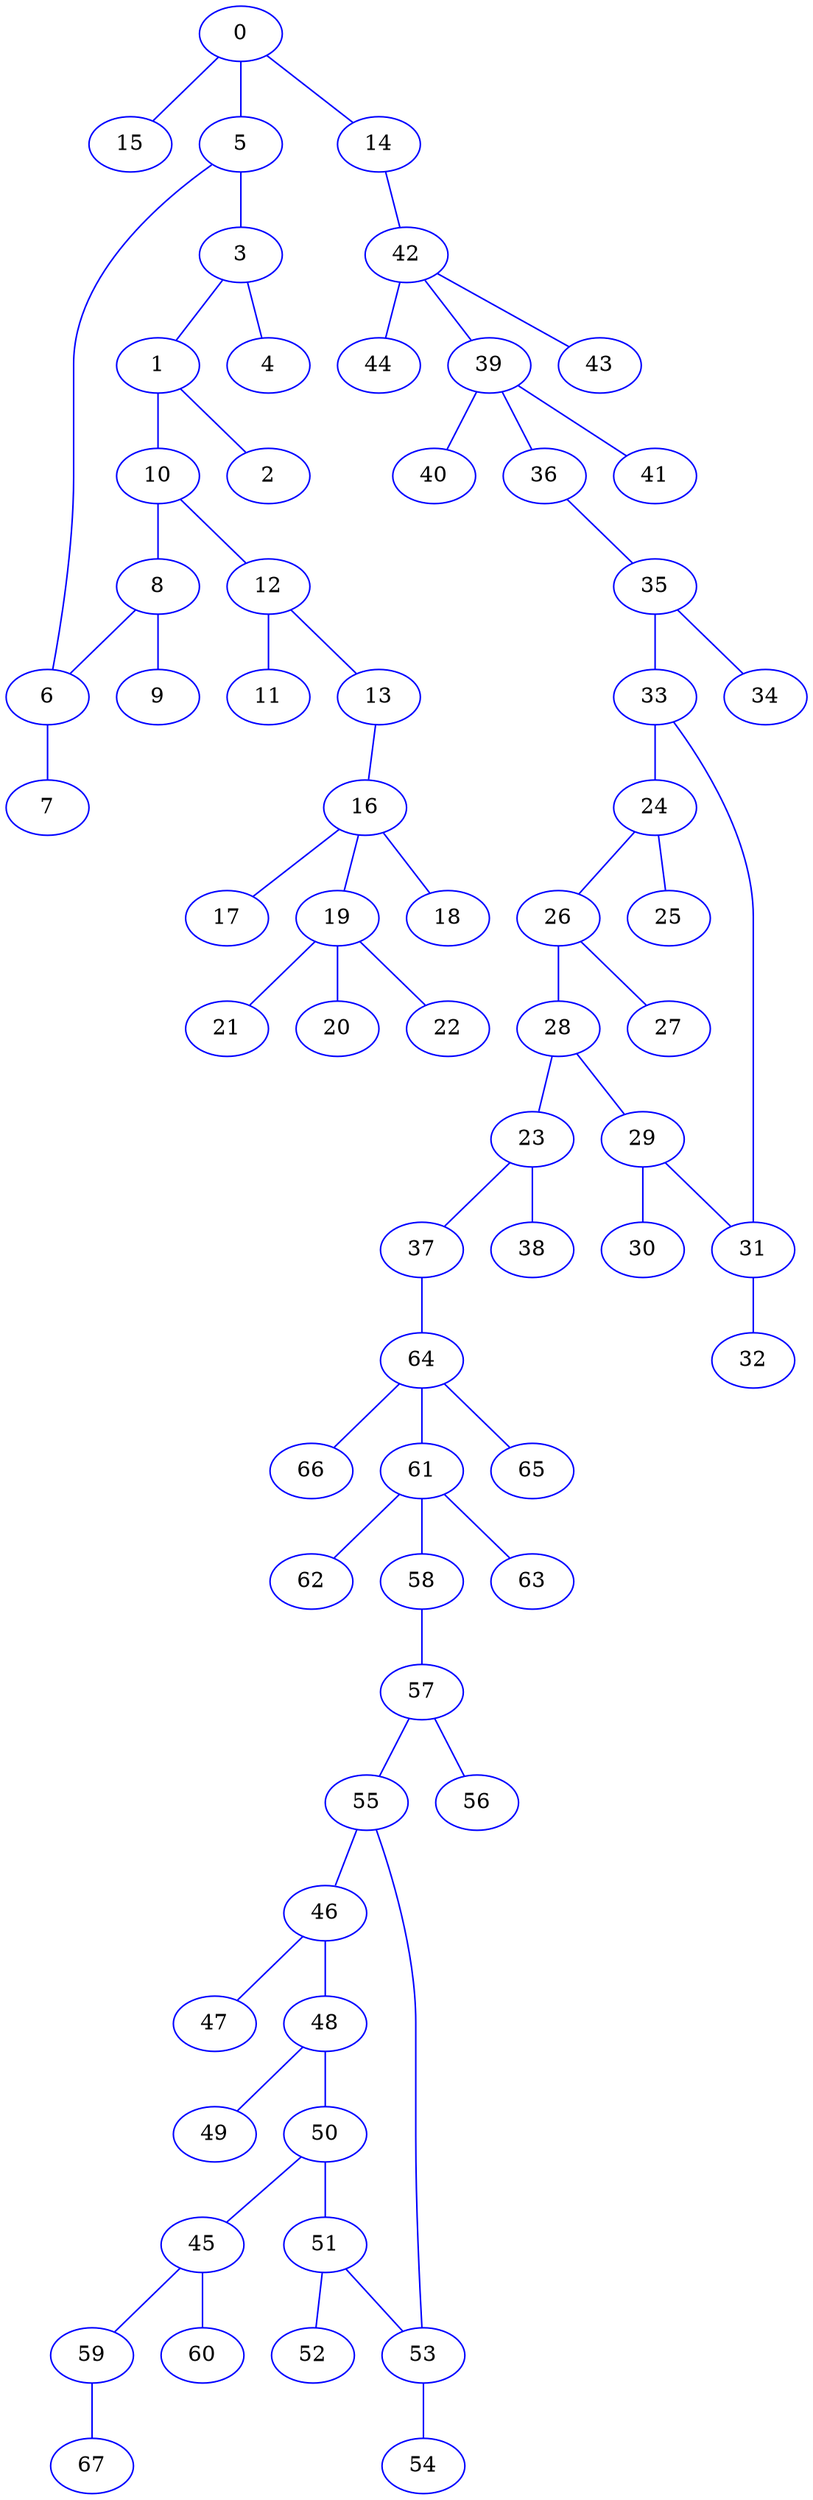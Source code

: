 strict graph "" {
	0	[color=blue];
	15	[color=blue];
	0 -- 15	[color=blue];
	5	[color=blue];
	0 -- 5	[color=blue];
	14	[color=blue];
	0 -- 14	[color=blue];
	3	[color=blue];
	5 -- 3	[color=blue];
	6	[color=blue];
	5 -- 6	[color=blue];
	42	[color=blue];
	14 -- 42	[color=blue];
	1	[color=blue];
	3 -- 1	[color=blue];
	4	[color=blue];
	3 -- 4	[color=blue];
	7	[color=blue];
	6 -- 7	[color=blue];
	10	[color=blue];
	1 -- 10	[color=blue];
	2	[color=blue];
	1 -- 2	[color=blue];
	8	[color=blue];
	10 -- 8	[color=blue];
	12	[color=blue];
	10 -- 12	[color=blue];
	8 -- 6	[color=blue];
	9	[color=blue];
	8 -- 9	[color=blue];
	11	[color=blue];
	12 -- 11	[color=blue];
	13	[color=blue];
	12 -- 13	[color=blue];
	16	[color=blue];
	13 -- 16	[color=blue];
	17	[color=blue];
	16 -- 17	[color=blue];
	19	[color=blue];
	16 -- 19	[color=blue];
	18	[color=blue];
	16 -- 18	[color=blue];
	21	[color=blue];
	19 -- 21	[color=blue];
	20	[color=blue];
	19 -- 20	[color=blue];
	22	[color=blue];
	19 -- 22	[color=blue];
	44	[color=blue];
	42 -- 44	[color=blue];
	39	[color=blue];
	42 -- 39	[color=blue];
	43	[color=blue];
	42 -- 43	[color=blue];
	40	[color=blue];
	39 -- 40	[color=blue];
	36	[color=blue];
	39 -- 36	[color=blue];
	41	[color=blue];
	39 -- 41	[color=blue];
	35	[color=blue];
	36 -- 35	[color=blue];
	33	[color=blue];
	35 -- 33	[color=blue];
	34	[color=blue];
	35 -- 34	[color=blue];
	24	[color=blue];
	33 -- 24	[color=blue];
	31	[color=blue];
	33 -- 31	[color=blue];
	26	[color=blue];
	24 -- 26	[color=blue];
	25	[color=blue];
	24 -- 25	[color=blue];
	32	[color=blue];
	31 -- 32	[color=blue];
	28	[color=blue];
	26 -- 28	[color=blue];
	27	[color=blue];
	26 -- 27	[color=blue];
	23	[color=blue];
	28 -- 23	[color=blue];
	29	[color=blue];
	28 -- 29	[color=blue];
	38	[color=blue];
	23 -- 38	[color=blue];
	37	[color=blue];
	23 -- 37	[color=blue];
	29 -- 31	[color=blue];
	30	[color=blue];
	29 -- 30	[color=blue];
	64	[color=blue];
	37 -- 64	[color=blue];
	66	[color=blue];
	64 -- 66	[color=blue];
	61	[color=blue];
	64 -- 61	[color=blue];
	65	[color=blue];
	64 -- 65	[color=blue];
	62	[color=blue];
	61 -- 62	[color=blue];
	58	[color=blue];
	61 -- 58	[color=blue];
	63	[color=blue];
	61 -- 63	[color=blue];
	57	[color=blue];
	58 -- 57	[color=blue];
	55	[color=blue];
	57 -- 55	[color=blue];
	56	[color=blue];
	57 -- 56	[color=blue];
	46	[color=blue];
	55 -- 46	[color=blue];
	53	[color=blue];
	55 -- 53	[color=blue];
	48	[color=blue];
	46 -- 48	[color=blue];
	47	[color=blue];
	46 -- 47	[color=blue];
	54	[color=blue];
	53 -- 54	[color=blue];
	50	[color=blue];
	48 -- 50	[color=blue];
	49	[color=blue];
	48 -- 49	[color=blue];
	45	[color=blue];
	50 -- 45	[color=blue];
	51	[color=blue];
	50 -- 51	[color=blue];
	60	[color=blue];
	45 -- 60	[color=blue];
	59	[color=blue];
	45 -- 59	[color=blue];
	51 -- 53	[color=blue];
	52	[color=blue];
	51 -- 52	[color=blue];
	67	[color=blue];
	59 -- 67	[color=blue];
}
